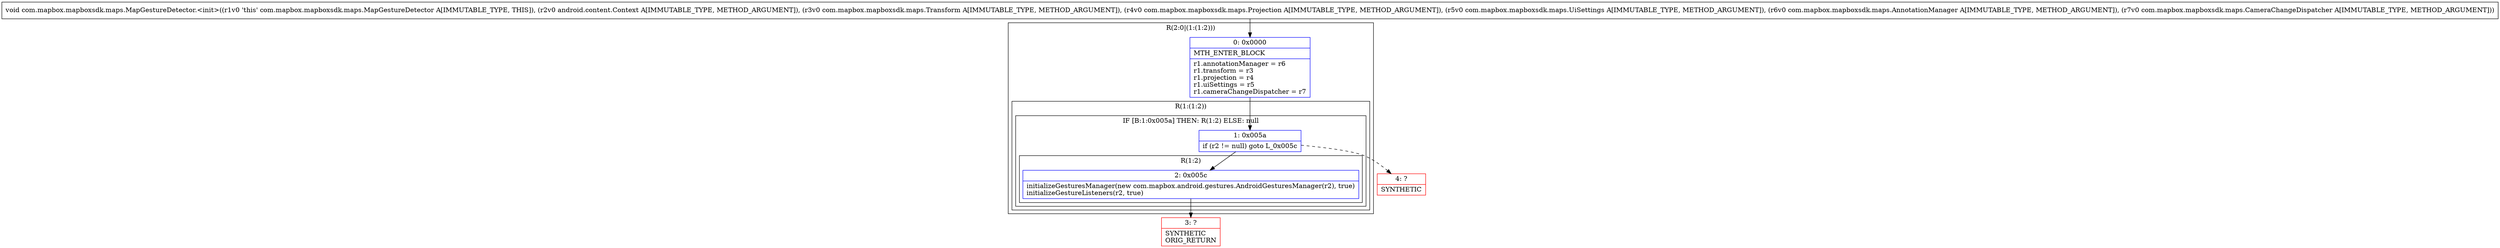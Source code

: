 digraph "CFG forcom.mapbox.mapboxsdk.maps.MapGestureDetector.\<init\>(Landroid\/content\/Context;Lcom\/mapbox\/mapboxsdk\/maps\/Transform;Lcom\/mapbox\/mapboxsdk\/maps\/Projection;Lcom\/mapbox\/mapboxsdk\/maps\/UiSettings;Lcom\/mapbox\/mapboxsdk\/maps\/AnnotationManager;Lcom\/mapbox\/mapboxsdk\/maps\/CameraChangeDispatcher;)V" {
subgraph cluster_Region_1795323935 {
label = "R(2:0|(1:(1:2)))";
node [shape=record,color=blue];
Node_0 [shape=record,label="{0\:\ 0x0000|MTH_ENTER_BLOCK\l|r1.annotationManager = r6\lr1.transform = r3\lr1.projection = r4\lr1.uiSettings = r5\lr1.cameraChangeDispatcher = r7\l}"];
subgraph cluster_Region_1957510231 {
label = "R(1:(1:2))";
node [shape=record,color=blue];
subgraph cluster_IfRegion_276663287 {
label = "IF [B:1:0x005a] THEN: R(1:2) ELSE: null";
node [shape=record,color=blue];
Node_1 [shape=record,label="{1\:\ 0x005a|if (r2 != null) goto L_0x005c\l}"];
subgraph cluster_Region_454408624 {
label = "R(1:2)";
node [shape=record,color=blue];
Node_2 [shape=record,label="{2\:\ 0x005c|initializeGesturesManager(new com.mapbox.android.gestures.AndroidGesturesManager(r2), true)\linitializeGestureListeners(r2, true)\l}"];
}
}
}
}
Node_3 [shape=record,color=red,label="{3\:\ ?|SYNTHETIC\lORIG_RETURN\l}"];
Node_4 [shape=record,color=red,label="{4\:\ ?|SYNTHETIC\l}"];
MethodNode[shape=record,label="{void com.mapbox.mapboxsdk.maps.MapGestureDetector.\<init\>((r1v0 'this' com.mapbox.mapboxsdk.maps.MapGestureDetector A[IMMUTABLE_TYPE, THIS]), (r2v0 android.content.Context A[IMMUTABLE_TYPE, METHOD_ARGUMENT]), (r3v0 com.mapbox.mapboxsdk.maps.Transform A[IMMUTABLE_TYPE, METHOD_ARGUMENT]), (r4v0 com.mapbox.mapboxsdk.maps.Projection A[IMMUTABLE_TYPE, METHOD_ARGUMENT]), (r5v0 com.mapbox.mapboxsdk.maps.UiSettings A[IMMUTABLE_TYPE, METHOD_ARGUMENT]), (r6v0 com.mapbox.mapboxsdk.maps.AnnotationManager A[IMMUTABLE_TYPE, METHOD_ARGUMENT]), (r7v0 com.mapbox.mapboxsdk.maps.CameraChangeDispatcher A[IMMUTABLE_TYPE, METHOD_ARGUMENT])) }"];
MethodNode -> Node_0;
Node_0 -> Node_1;
Node_1 -> Node_2;
Node_1 -> Node_4[style=dashed];
Node_2 -> Node_3;
}

